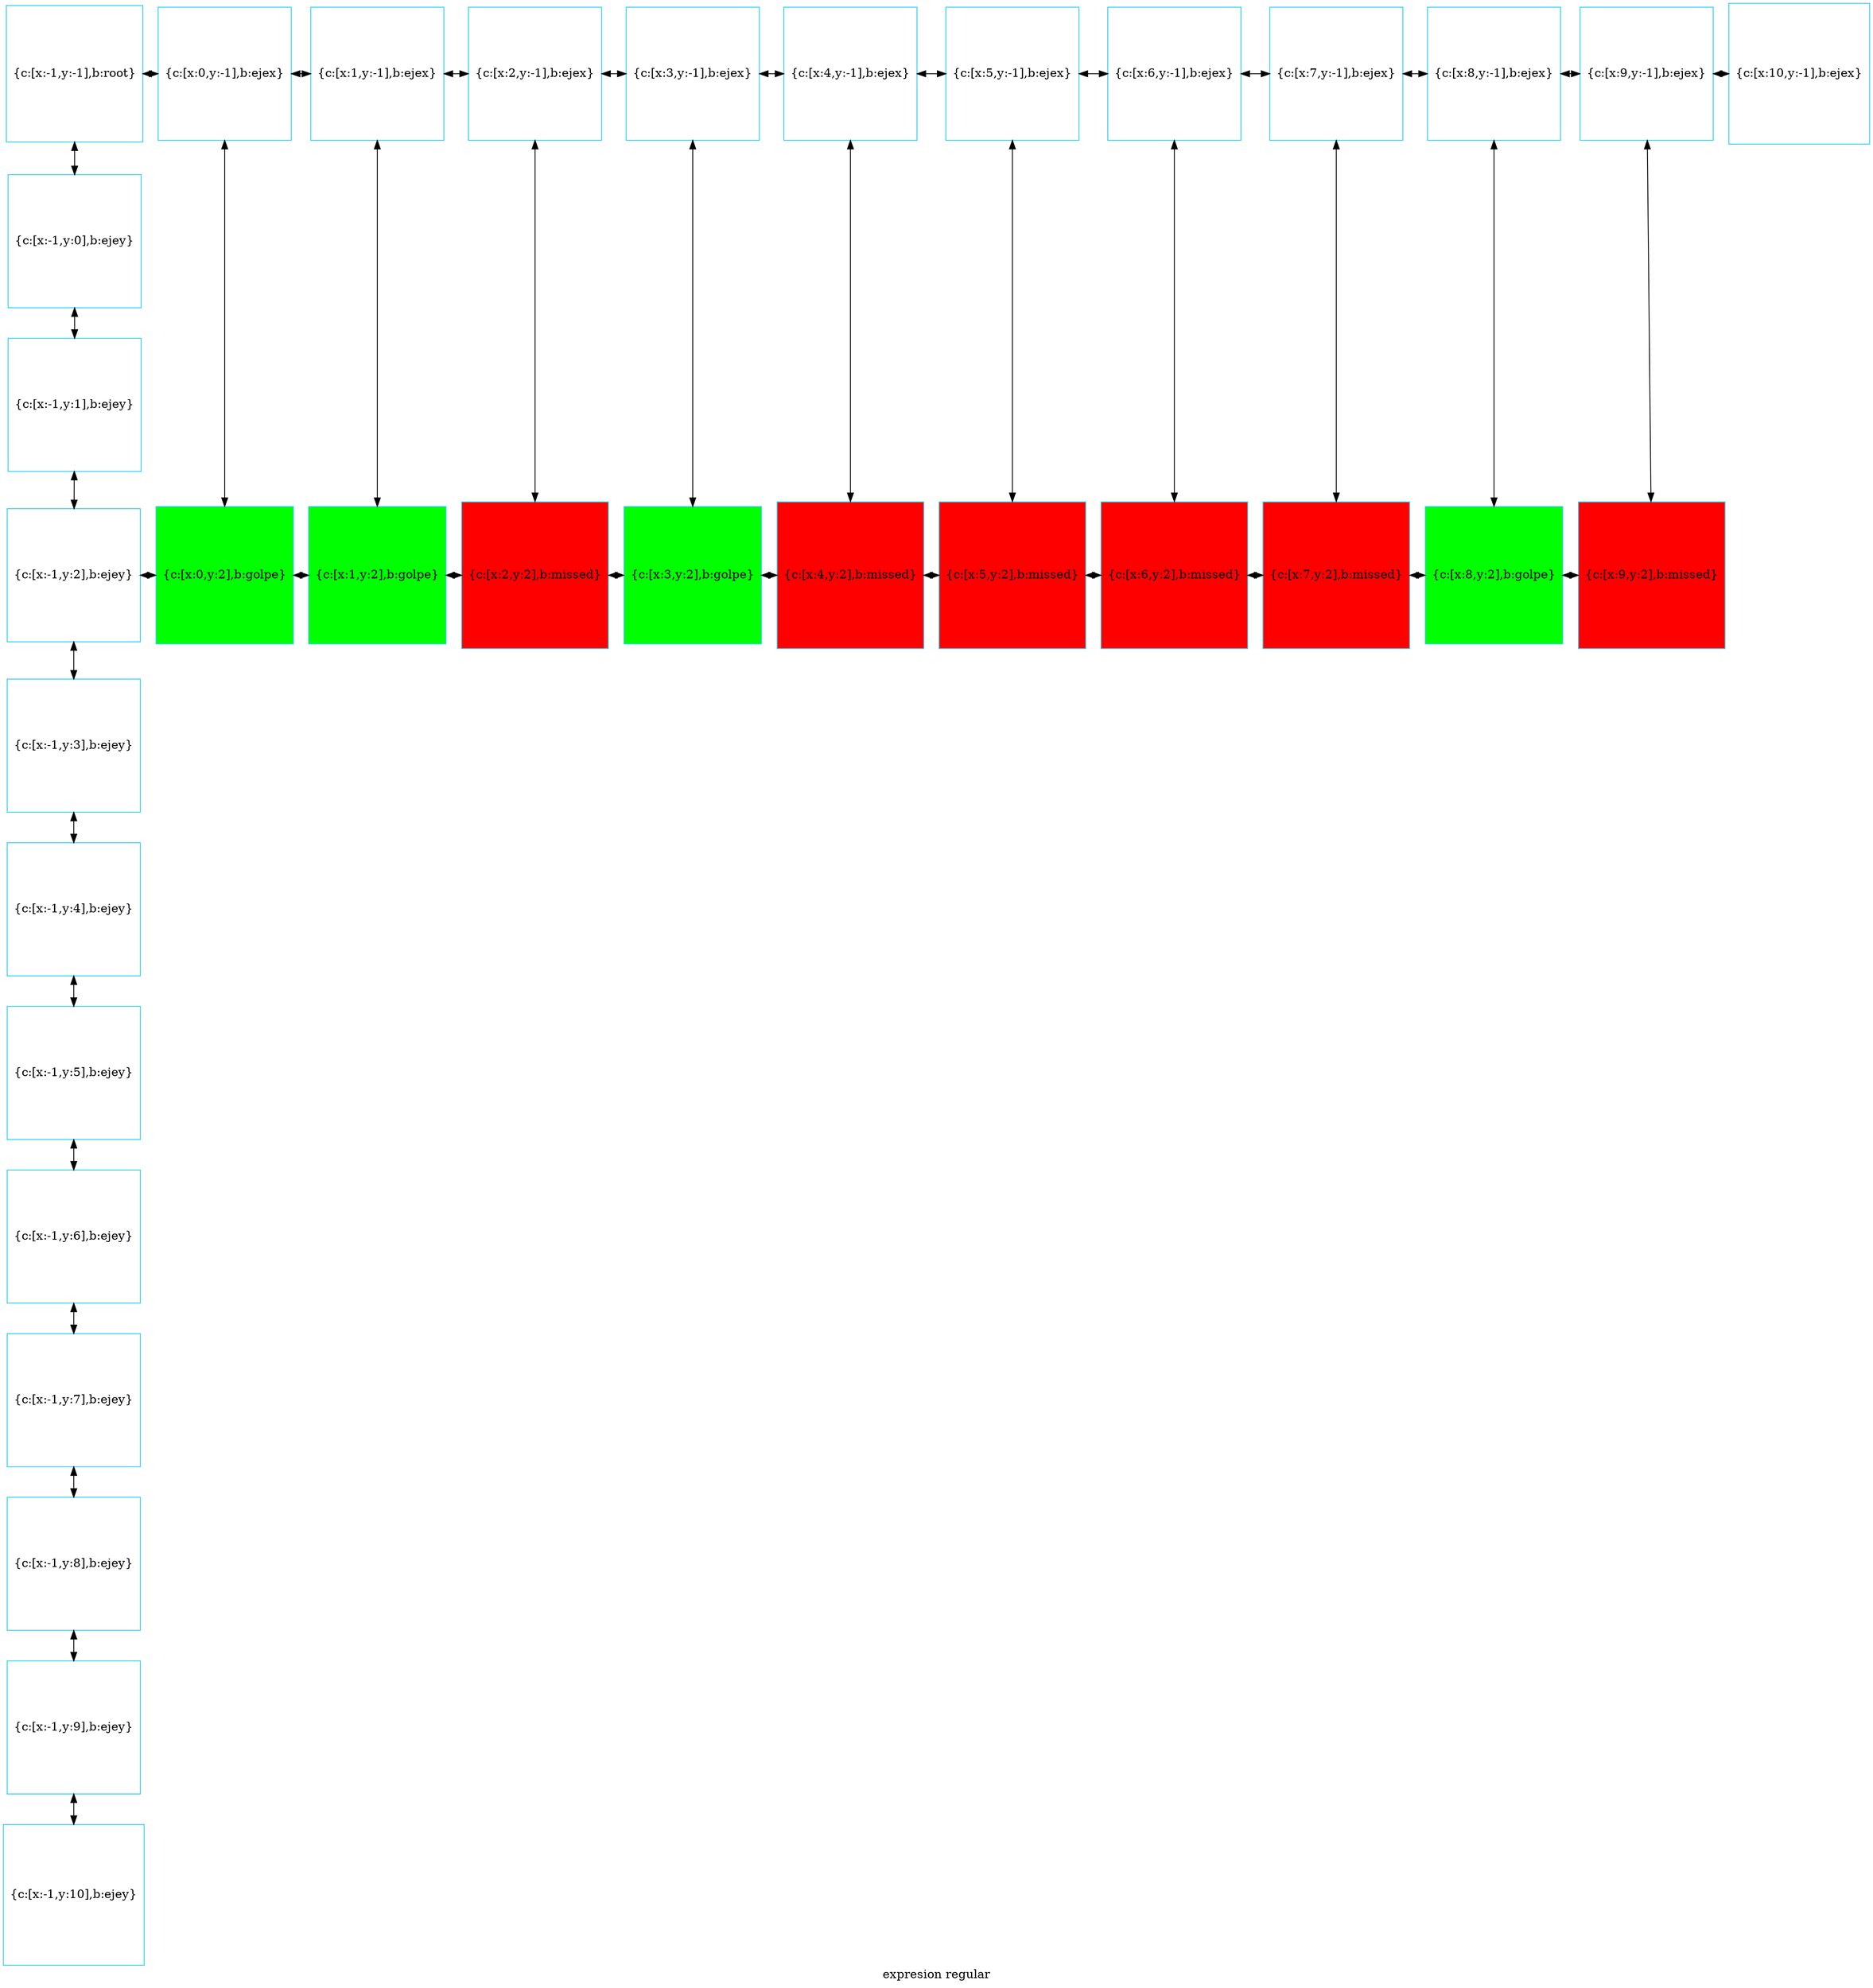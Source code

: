 digraph G
{label="expresion regular"
        node[shape = square]
        node[style = filled]
        node[fillcolor = "#EEEEE"]
        node[color = "#EEEEE"]
        node[color = "#31CEF0"]

781211150128[label="{c:[x:-1,y:-1],b:root}",fillcolor = "white"]
781211150272[label="{c:[x:0,y:-1],b:ejex}",fillcolor = "white"]
781211150416[label="{c:[x:1,y:-1],b:ejex}",fillcolor = "white"]
781211150560[label="{c:[x:2,y:-1],b:ejex}",fillcolor = "white"]
781211150704[label="{c:[x:3,y:-1],b:ejex}",fillcolor = "white"]
781211150848[label="{c:[x:4,y:-1],b:ejex}",fillcolor = "white"]
781211150992[label="{c:[x:5,y:-1],b:ejex}",fillcolor = "white"]
781211151136[label="{c:[x:6,y:-1],b:ejex}",fillcolor = "white"]
781211151280[label="{c:[x:7,y:-1],b:ejex}",fillcolor = "white"]
781211151424[label="{c:[x:8,y:-1],b:ejex}",fillcolor = "white"]
781211151568[label="{c:[x:9,y:-1],b:ejex}",fillcolor = "white"]
781211151712[label="{c:[x:10,y:-1],b:ejex}",fillcolor = "white"]
781211151856[label="{c:[x:-1,y:0],b:ejey}",fillcolor = "white"]
781211152000[label="{c:[x:-1,y:1],b:ejey}",fillcolor = "white"]
781211152144[label="{c:[x:-1,y:2],b:ejey}",fillcolor = "white"]
781211116448[label="{c:[x:0,y:2],b:golpe}",fillcolor = "green"]
781211103344[label="{c:[x:1,y:2],b:golpe}",fillcolor = "green"]
781211286688[label="{c:[x:2,y:2],b:missed}",fillcolor = "red"]
781211107232[label="{c:[x:3,y:2],b:golpe}",fillcolor = "green"]
781211287024[label="{c:[x:4,y:2],b:missed}",fillcolor = "red"]
781211287264[label="{c:[x:5,y:2],b:missed}",fillcolor = "red"]
781211287504[label="{c:[x:6,y:2],b:missed}",fillcolor = "red"]
781211312384[label="{c:[x:7,y:2],b:missed}",fillcolor = "red"]
781211117120[label="{c:[x:8,y:2],b:golpe}",fillcolor = "green"]
781211312624[label="{c:[x:9,y:2],b:missed}",fillcolor = "red"]
781211152288[label="{c:[x:-1,y:3],b:ejey}",fillcolor = "white"]
781211160688[label="{c:[x:-1,y:4],b:ejey}",fillcolor = "white"]
781211160832[label="{c:[x:-1,y:5],b:ejey}",fillcolor = "white"]
781211160976[label="{c:[x:-1,y:6],b:ejey}",fillcolor = "white"]
781211161120[label="{c:[x:-1,y:7],b:ejey}",fillcolor = "white"]
781211161264[label="{c:[x:-1,y:8],b:ejey}",fillcolor = "white"]
781211161408[label="{c:[x:-1,y:9],b:ejey}",fillcolor = "white"]
781211161552[label="{c:[x:-1,y:10],b:ejey}",fillcolor = "white"]
781211150128->781211151856[dir = both];
781211151856->781211152000[dir = both];
781211152000->781211152144[dir = both];
781211152144->781211152288[dir = both];
781211152288->781211160688[dir = both];
781211160688->781211160832[dir = both];
781211160832->781211160976[dir = both];
781211160976->781211161120[dir = both];
781211161120->781211161264[dir = both];
781211161264->781211161408[dir = both];
781211161408->781211161552[dir = both];
781211150272->781211116448[dir = both];
781211150416->781211103344[dir = both];
781211150560->781211286688[dir = both];
781211150704->781211107232[dir = both];
781211150848->781211287024[dir = both];
781211150992->781211287264[dir = both];
781211151136->781211287504[dir = both];
781211151280->781211312384[dir = both];
781211151424->781211117120[dir = both];
781211151568->781211312624[dir = both];
781211150128->781211150272[dir = both];
781211150272->781211150416[dir = both];
781211150416->781211150560[dir = both];
781211150560->781211150704[dir = both];
781211150704->781211150848[dir = both];
781211150848->781211150992[dir = both];
781211150992->781211151136[dir = both];
781211151136->781211151280[dir = both];
781211151280->781211151424[dir = both];
781211151424->781211151568[dir = both];
781211151568->781211151712[dir = both];
781211152144->781211116448[constraint=false,dir = both];
781211116448->781211103344[constraint=false,dir = both];
781211103344->781211286688[constraint=false,dir = both];
781211286688->781211107232[constraint=false,dir = both];
781211107232->781211287024[constraint=false,dir = both];
781211287024->781211287264[constraint=false,dir = both];
781211287264->781211287504[constraint=false,dir = both];
781211287504->781211312384[constraint=false,dir = both];
781211312384->781211117120[constraint=false,dir = both];
781211117120->781211312624[constraint=false,dir = both];
 {rank=same; 781211150128;781211150272;781211150416;781211150560;781211150704;781211150848;781211150992;781211151136;781211151280;781211151424;781211151568;781211151712;}
 {rank=same; 781211151856;}
 {rank=same; 781211152000;}
 {rank=same; 781211152144;781211116448;781211103344;781211286688;781211107232;781211287024;781211287264;781211287504;781211312384;781211117120;781211312624;}
 {rank=same; 781211152288;}
 {rank=same; 781211160688;}
 {rank=same; 781211160832;}
 {rank=same; 781211160976;}
 {rank=same; 781211161120;}
 {rank=same; 781211161264;}
 {rank=same; 781211161408;}
 {rank=same; 781211161552;}
}